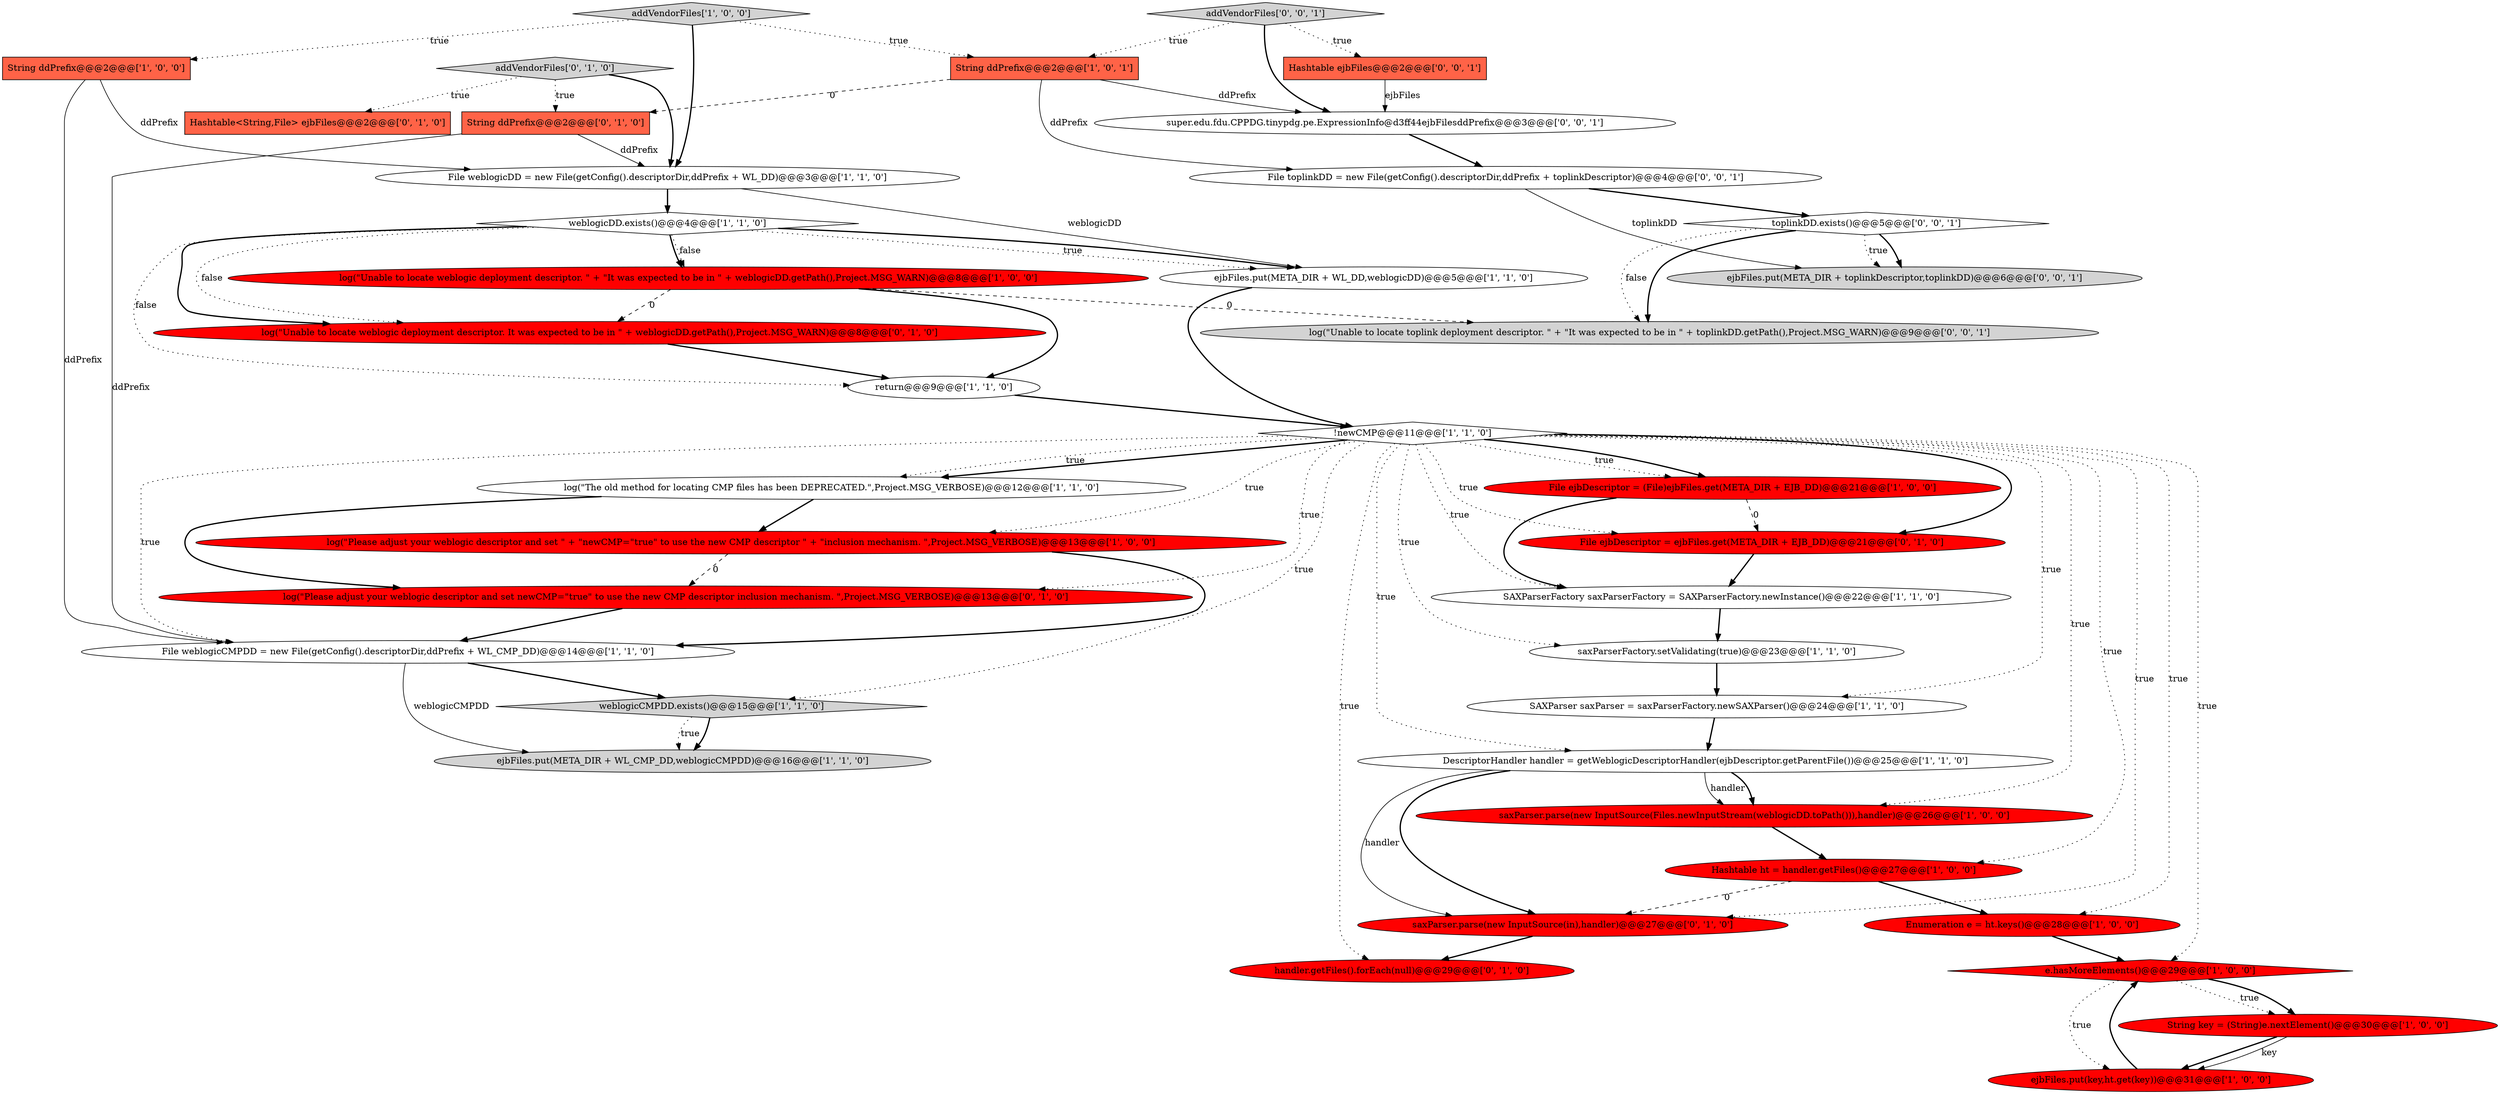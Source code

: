 digraph {
11 [style = filled, label = "String ddPrefix@@@2@@@['1', '0', '0']", fillcolor = tomato, shape = box image = "AAA0AAABBB1BBB"];
29 [style = filled, label = "log(\"Please adjust your weblogic descriptor and set newCMP=\"true\" to use the new CMP descriptor inclusion mechanism. \",Project.MSG_VERBOSE)@@@13@@@['0', '1', '0']", fillcolor = red, shape = ellipse image = "AAA1AAABBB2BBB"];
35 [style = filled, label = "File toplinkDD = new File(getConfig().descriptorDir,ddPrefix + toplinkDescriptor)@@@4@@@['0', '0', '1']", fillcolor = white, shape = ellipse image = "AAA0AAABBB3BBB"];
39 [style = filled, label = "log(\"Unable to locate toplink deployment descriptor. \" + \"It was expected to be in \" + toplinkDD.getPath(),Project.MSG_WARN)@@@9@@@['0', '0', '1']", fillcolor = lightgray, shape = ellipse image = "AAA0AAABBB3BBB"];
7 [style = filled, label = "log(\"The old method for locating CMP files has been DEPRECATED.\",Project.MSG_VERBOSE)@@@12@@@['1', '1', '0']", fillcolor = white, shape = ellipse image = "AAA0AAABBB1BBB"];
26 [style = filled, label = "saxParser.parse(new InputSource(in),handler)@@@27@@@['0', '1', '0']", fillcolor = red, shape = ellipse image = "AAA1AAABBB2BBB"];
1 [style = filled, label = "return@@@9@@@['1', '1', '0']", fillcolor = white, shape = ellipse image = "AAA0AAABBB1BBB"];
5 [style = filled, label = "ejbFiles.put(META_DIR + WL_DD,weblogicDD)@@@5@@@['1', '1', '0']", fillcolor = white, shape = ellipse image = "AAA0AAABBB1BBB"];
9 [style = filled, label = "File ejbDescriptor = (File)ejbFiles.get(META_DIR + EJB_DD)@@@21@@@['1', '0', '0']", fillcolor = red, shape = ellipse image = "AAA1AAABBB1BBB"];
19 [style = filled, label = "Enumeration e = ht.keys()@@@28@@@['1', '0', '0']", fillcolor = red, shape = ellipse image = "AAA1AAABBB1BBB"];
0 [style = filled, label = "SAXParserFactory saxParserFactory = SAXParserFactory.newInstance()@@@22@@@['1', '1', '0']", fillcolor = white, shape = ellipse image = "AAA0AAABBB1BBB"];
3 [style = filled, label = "ejbFiles.put(key,ht.get(key))@@@31@@@['1', '0', '0']", fillcolor = red, shape = ellipse image = "AAA1AAABBB1BBB"];
36 [style = filled, label = "Hashtable ejbFiles@@@2@@@['0', '0', '1']", fillcolor = tomato, shape = box image = "AAA0AAABBB3BBB"];
28 [style = filled, label = "addVendorFiles['0', '1', '0']", fillcolor = lightgray, shape = diamond image = "AAA0AAABBB2BBB"];
33 [style = filled, label = "addVendorFiles['0', '0', '1']", fillcolor = lightgray, shape = diamond image = "AAA0AAABBB3BBB"];
12 [style = filled, label = "Hashtable ht = handler.getFiles()@@@27@@@['1', '0', '0']", fillcolor = red, shape = ellipse image = "AAA1AAABBB1BBB"];
23 [style = filled, label = "!newCMP@@@11@@@['1', '1', '0']", fillcolor = white, shape = diamond image = "AAA0AAABBB1BBB"];
2 [style = filled, label = "ejbFiles.put(META_DIR + WL_CMP_DD,weblogicCMPDD)@@@16@@@['1', '1', '0']", fillcolor = lightgray, shape = ellipse image = "AAA0AAABBB1BBB"];
14 [style = filled, label = "saxParserFactory.setValidating(true)@@@23@@@['1', '1', '0']", fillcolor = white, shape = ellipse image = "AAA0AAABBB1BBB"];
10 [style = filled, label = "e.hasMoreElements()@@@29@@@['1', '0', '0']", fillcolor = red, shape = diamond image = "AAA1AAABBB1BBB"];
16 [style = filled, label = "weblogicDD.exists()@@@4@@@['1', '1', '0']", fillcolor = white, shape = diamond image = "AAA0AAABBB1BBB"];
37 [style = filled, label = "ejbFiles.put(META_DIR + toplinkDescriptor,toplinkDD)@@@6@@@['0', '0', '1']", fillcolor = lightgray, shape = ellipse image = "AAA0AAABBB3BBB"];
13 [style = filled, label = "File weblogicDD = new File(getConfig().descriptorDir,ddPrefix + WL_DD)@@@3@@@['1', '1', '0']", fillcolor = white, shape = ellipse image = "AAA0AAABBB1BBB"];
8 [style = filled, label = "File weblogicCMPDD = new File(getConfig().descriptorDir,ddPrefix + WL_CMP_DD)@@@14@@@['1', '1', '0']", fillcolor = white, shape = ellipse image = "AAA0AAABBB1BBB"];
4 [style = filled, label = "String key = (String)e.nextElement()@@@30@@@['1', '0', '0']", fillcolor = red, shape = ellipse image = "AAA1AAABBB1BBB"];
18 [style = filled, label = "addVendorFiles['1', '0', '0']", fillcolor = lightgray, shape = diamond image = "AAA0AAABBB1BBB"];
17 [style = filled, label = "DescriptorHandler handler = getWeblogicDescriptorHandler(ejbDescriptor.getParentFile())@@@25@@@['1', '1', '0']", fillcolor = white, shape = ellipse image = "AAA0AAABBB1BBB"];
22 [style = filled, label = "weblogicCMPDD.exists()@@@15@@@['1', '1', '0']", fillcolor = lightgray, shape = diamond image = "AAA0AAABBB1BBB"];
21 [style = filled, label = "SAXParser saxParser = saxParserFactory.newSAXParser()@@@24@@@['1', '1', '0']", fillcolor = white, shape = ellipse image = "AAA0AAABBB1BBB"];
24 [style = filled, label = "saxParser.parse(new InputSource(Files.newInputStream(weblogicDD.toPath())),handler)@@@26@@@['1', '0', '0']", fillcolor = red, shape = ellipse image = "AAA1AAABBB1BBB"];
34 [style = filled, label = "super.edu.fdu.CPPDG.tinypdg.pe.ExpressionInfo@d3ff44ejbFilesddPrefix@@@3@@@['0', '0', '1']", fillcolor = white, shape = ellipse image = "AAA0AAABBB3BBB"];
25 [style = filled, label = "File ejbDescriptor = ejbFiles.get(META_DIR + EJB_DD)@@@21@@@['0', '1', '0']", fillcolor = red, shape = ellipse image = "AAA1AAABBB2BBB"];
6 [style = filled, label = "log(\"Unable to locate weblogic deployment descriptor. \" + \"It was expected to be in \" + weblogicDD.getPath(),Project.MSG_WARN)@@@8@@@['1', '0', '0']", fillcolor = red, shape = ellipse image = "AAA1AAABBB1BBB"];
15 [style = filled, label = "String ddPrefix@@@2@@@['1', '0', '1']", fillcolor = tomato, shape = box image = "AAA0AAABBB1BBB"];
31 [style = filled, label = "Hashtable<String,File> ejbFiles@@@2@@@['0', '1', '0']", fillcolor = tomato, shape = box image = "AAA0AAABBB2BBB"];
20 [style = filled, label = "log(\"Please adjust your weblogic descriptor and set \" + \"newCMP=\"true\" to use the new CMP descriptor \" + \"inclusion mechanism. \",Project.MSG_VERBOSE)@@@13@@@['1', '0', '0']", fillcolor = red, shape = ellipse image = "AAA1AAABBB1BBB"];
27 [style = filled, label = "log(\"Unable to locate weblogic deployment descriptor. It was expected to be in \" + weblogicDD.getPath(),Project.MSG_WARN)@@@8@@@['0', '1', '0']", fillcolor = red, shape = ellipse image = "AAA1AAABBB2BBB"];
30 [style = filled, label = "handler.getFiles().forEach(null)@@@29@@@['0', '1', '0']", fillcolor = red, shape = ellipse image = "AAA1AAABBB2BBB"];
32 [style = filled, label = "String ddPrefix@@@2@@@['0', '1', '0']", fillcolor = tomato, shape = box image = "AAA1AAABBB2BBB"];
38 [style = filled, label = "toplinkDD.exists()@@@5@@@['0', '0', '1']", fillcolor = white, shape = diamond image = "AAA0AAABBB3BBB"];
23->22 [style = dotted, label="true"];
15->35 [style = solid, label="ddPrefix"];
18->15 [style = dotted, label="true"];
10->3 [style = dotted, label="true"];
38->39 [style = bold, label=""];
1->23 [style = bold, label=""];
8->2 [style = solid, label="weblogicCMPDD"];
12->26 [style = dashed, label="0"];
0->14 [style = bold, label=""];
17->24 [style = solid, label="handler"];
38->39 [style = dotted, label="false"];
16->5 [style = dotted, label="true"];
16->6 [style = dotted, label="false"];
35->38 [style = bold, label=""];
10->4 [style = dotted, label="true"];
23->29 [style = dotted, label="true"];
23->17 [style = dotted, label="true"];
7->29 [style = bold, label=""];
4->3 [style = bold, label=""];
23->25 [style = bold, label=""];
5->23 [style = bold, label=""];
16->6 [style = bold, label=""];
23->21 [style = dotted, label="true"];
23->19 [style = dotted, label="true"];
13->16 [style = bold, label=""];
23->9 [style = dotted, label="true"];
20->29 [style = dashed, label="0"];
8->22 [style = bold, label=""];
3->10 [style = bold, label=""];
23->14 [style = dotted, label="true"];
18->11 [style = dotted, label="true"];
20->8 [style = bold, label=""];
32->8 [style = solid, label="ddPrefix"];
38->37 [style = bold, label=""];
6->27 [style = dashed, label="0"];
23->7 [style = bold, label=""];
34->35 [style = bold, label=""];
23->24 [style = dotted, label="true"];
14->21 [style = bold, label=""];
25->0 [style = bold, label=""];
38->37 [style = dotted, label="true"];
24->12 [style = bold, label=""];
22->2 [style = bold, label=""];
16->27 [style = bold, label=""];
16->27 [style = dotted, label="false"];
15->32 [style = dashed, label="0"];
19->10 [style = bold, label=""];
11->8 [style = solid, label="ddPrefix"];
7->20 [style = bold, label=""];
23->7 [style = dotted, label="true"];
4->3 [style = solid, label="key"];
6->1 [style = bold, label=""];
23->20 [style = dotted, label="true"];
23->10 [style = dotted, label="true"];
16->1 [style = dotted, label="false"];
28->32 [style = dotted, label="true"];
13->5 [style = solid, label="weblogicDD"];
9->25 [style = dashed, label="0"];
36->34 [style = solid, label="ejbFiles"];
16->5 [style = bold, label=""];
23->25 [style = dotted, label="true"];
23->0 [style = dotted, label="true"];
29->8 [style = bold, label=""];
28->31 [style = dotted, label="true"];
27->1 [style = bold, label=""];
17->26 [style = bold, label=""];
9->0 [style = bold, label=""];
32->13 [style = solid, label="ddPrefix"];
17->26 [style = solid, label="handler"];
23->8 [style = dotted, label="true"];
23->30 [style = dotted, label="true"];
28->13 [style = bold, label=""];
35->37 [style = solid, label="toplinkDD"];
11->13 [style = solid, label="ddPrefix"];
22->2 [style = dotted, label="true"];
26->30 [style = bold, label=""];
33->36 [style = dotted, label="true"];
17->24 [style = bold, label=""];
23->26 [style = dotted, label="true"];
33->15 [style = dotted, label="true"];
18->13 [style = bold, label=""];
10->4 [style = bold, label=""];
15->34 [style = solid, label="ddPrefix"];
12->19 [style = bold, label=""];
23->12 [style = dotted, label="true"];
23->9 [style = bold, label=""];
33->34 [style = bold, label=""];
21->17 [style = bold, label=""];
6->39 [style = dashed, label="0"];
}
